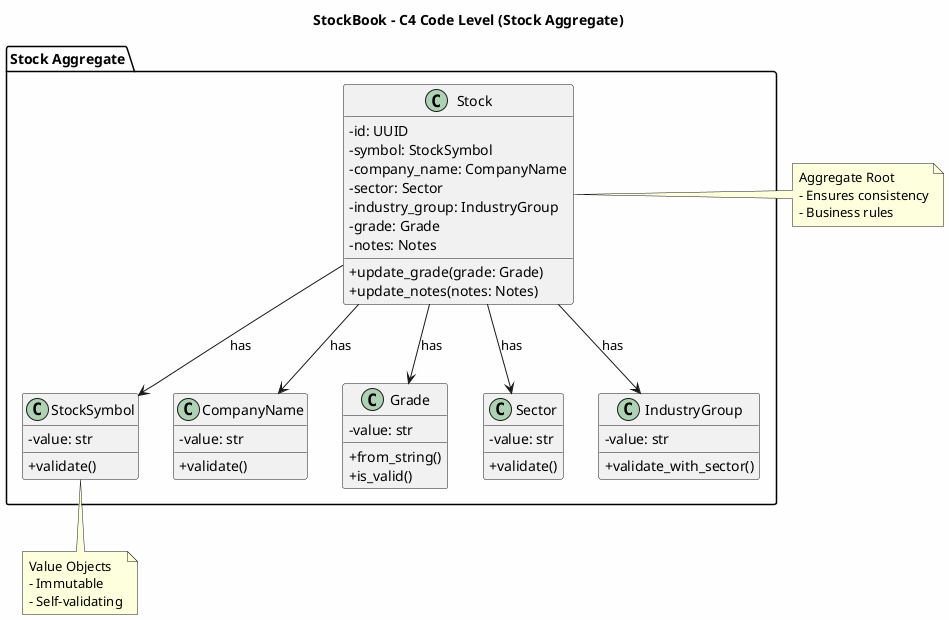 @startuml 11_c4_code_stock_aggregate
skinparam backgroundColor #FEFEFE
skinparam classAttributeIconSize 0

title StockBook - C4 Code Level (Stock Aggregate)

package "Stock Aggregate" {
    class Stock {
        - id: UUID
        - symbol: StockSymbol
        - company_name: CompanyName
        - sector: Sector
        - industry_group: IndustryGroup
        - grade: Grade
        - notes: Notes
        + update_grade(grade: Grade)
        + update_notes(notes: Notes)
    }

    class StockSymbol {
        - value: str
        + validate()
    }

    class CompanyName {
        - value: str
        + validate()
    }

    class Grade {
        - value: str
        + from_string()
        + is_valid()
    }

    class Sector {
        - value: str
        + validate()
    }

    class IndustryGroup {
        - value: str
        + validate_with_sector()
    }
}

Stock --> StockSymbol : has
Stock --> CompanyName : has
Stock --> Grade : has
Stock --> Sector : has
Stock --> IndustryGroup : has

note right of Stock
  Aggregate Root
  - Ensures consistency
  - Business rules
end note

note bottom of StockSymbol
  Value Objects
  - Immutable
  - Self-validating
end note

@enduml
